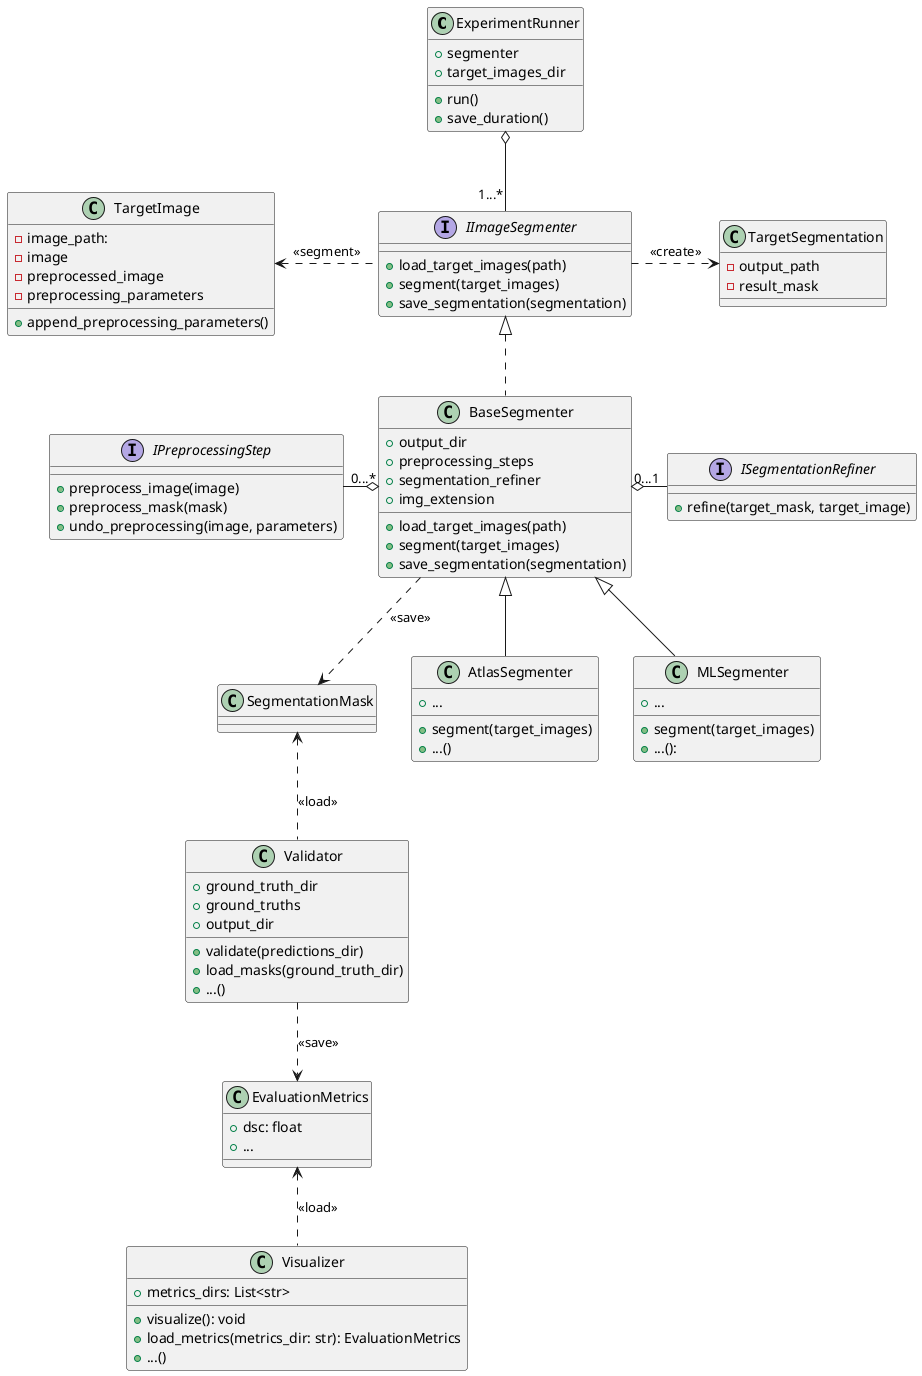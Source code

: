 @startuml

class ExperimentRunner {
    + segmenter
    + target_images_dir
    + run()
    + save_duration()
}

interface IImageSegmenter {
    + load_target_images(path)
    + segment(target_images)
    + save_segmentation(segmentation)
}

class BaseSegmenter {
    + output_dir
    + preprocessing_steps
    + segmentation_refiner
    + img_extension
    + load_target_images(path)
    + segment(target_images)
    + save_segmentation(segmentation)
}

class AtlasSegmenter {
    + ...
    + segment(target_images)
    + ...()
}

class MLSegmenter {
    + ...
    + segment(target_images)
    + ...():
}

interface IPreprocessingStep {
    + preprocess_image(image)
    + preprocess_mask(mask)
    + undo_preprocessing(image, parameters)
}

interface ISegmentationRefiner {
    + refine(target_mask, target_image)
}

IImageSegmenter <|.. BaseSegmenter
BaseSegmenter <|-d- AtlasSegmenter
BaseSegmenter <|-d- MLSegmenter
ExperimentRunner o-- "1...*" IImageSegmenter
BaseSegmenter o-l- "0...*" IPreprocessingStep
BaseSegmenter o-r- "0...1" ISegmentationRefiner



class TargetSegmentation {
    - output_path
    - result_mask
}

class TargetImage {
    - image_path:
    - image
    - preprocessed_image
    - preprocessing_parameters
    + append_preprocessing_parameters()
}

IImageSegmenter .r.> TargetSegmentation : <<create>>
IImageSegmenter .l.> TargetImage : <<segment>>

class SegmentationMask {
}

BaseSegmenter .d.> SegmentationMask : <<save>>


class Validator {
    + ground_truth_dir
    + ground_truths
    + output_dir
    + validate(predictions_dir)
    + load_masks(ground_truth_dir)
    + ...()
}

Validator .u.> SegmentationMask : <<load>>

class EvaluationMetrics {
    + dsc: float
    + ...
}

Validator .d.> EvaluationMetrics : <<save>>

class Visualizer {
    + metrics_dirs: List<str>
    + visualize(): void
    + load_metrics(metrics_dir: str): EvaluationMetrics
    + ...()
}

Visualizer .u.> EvaluationMetrics : <<load>>


@enduml